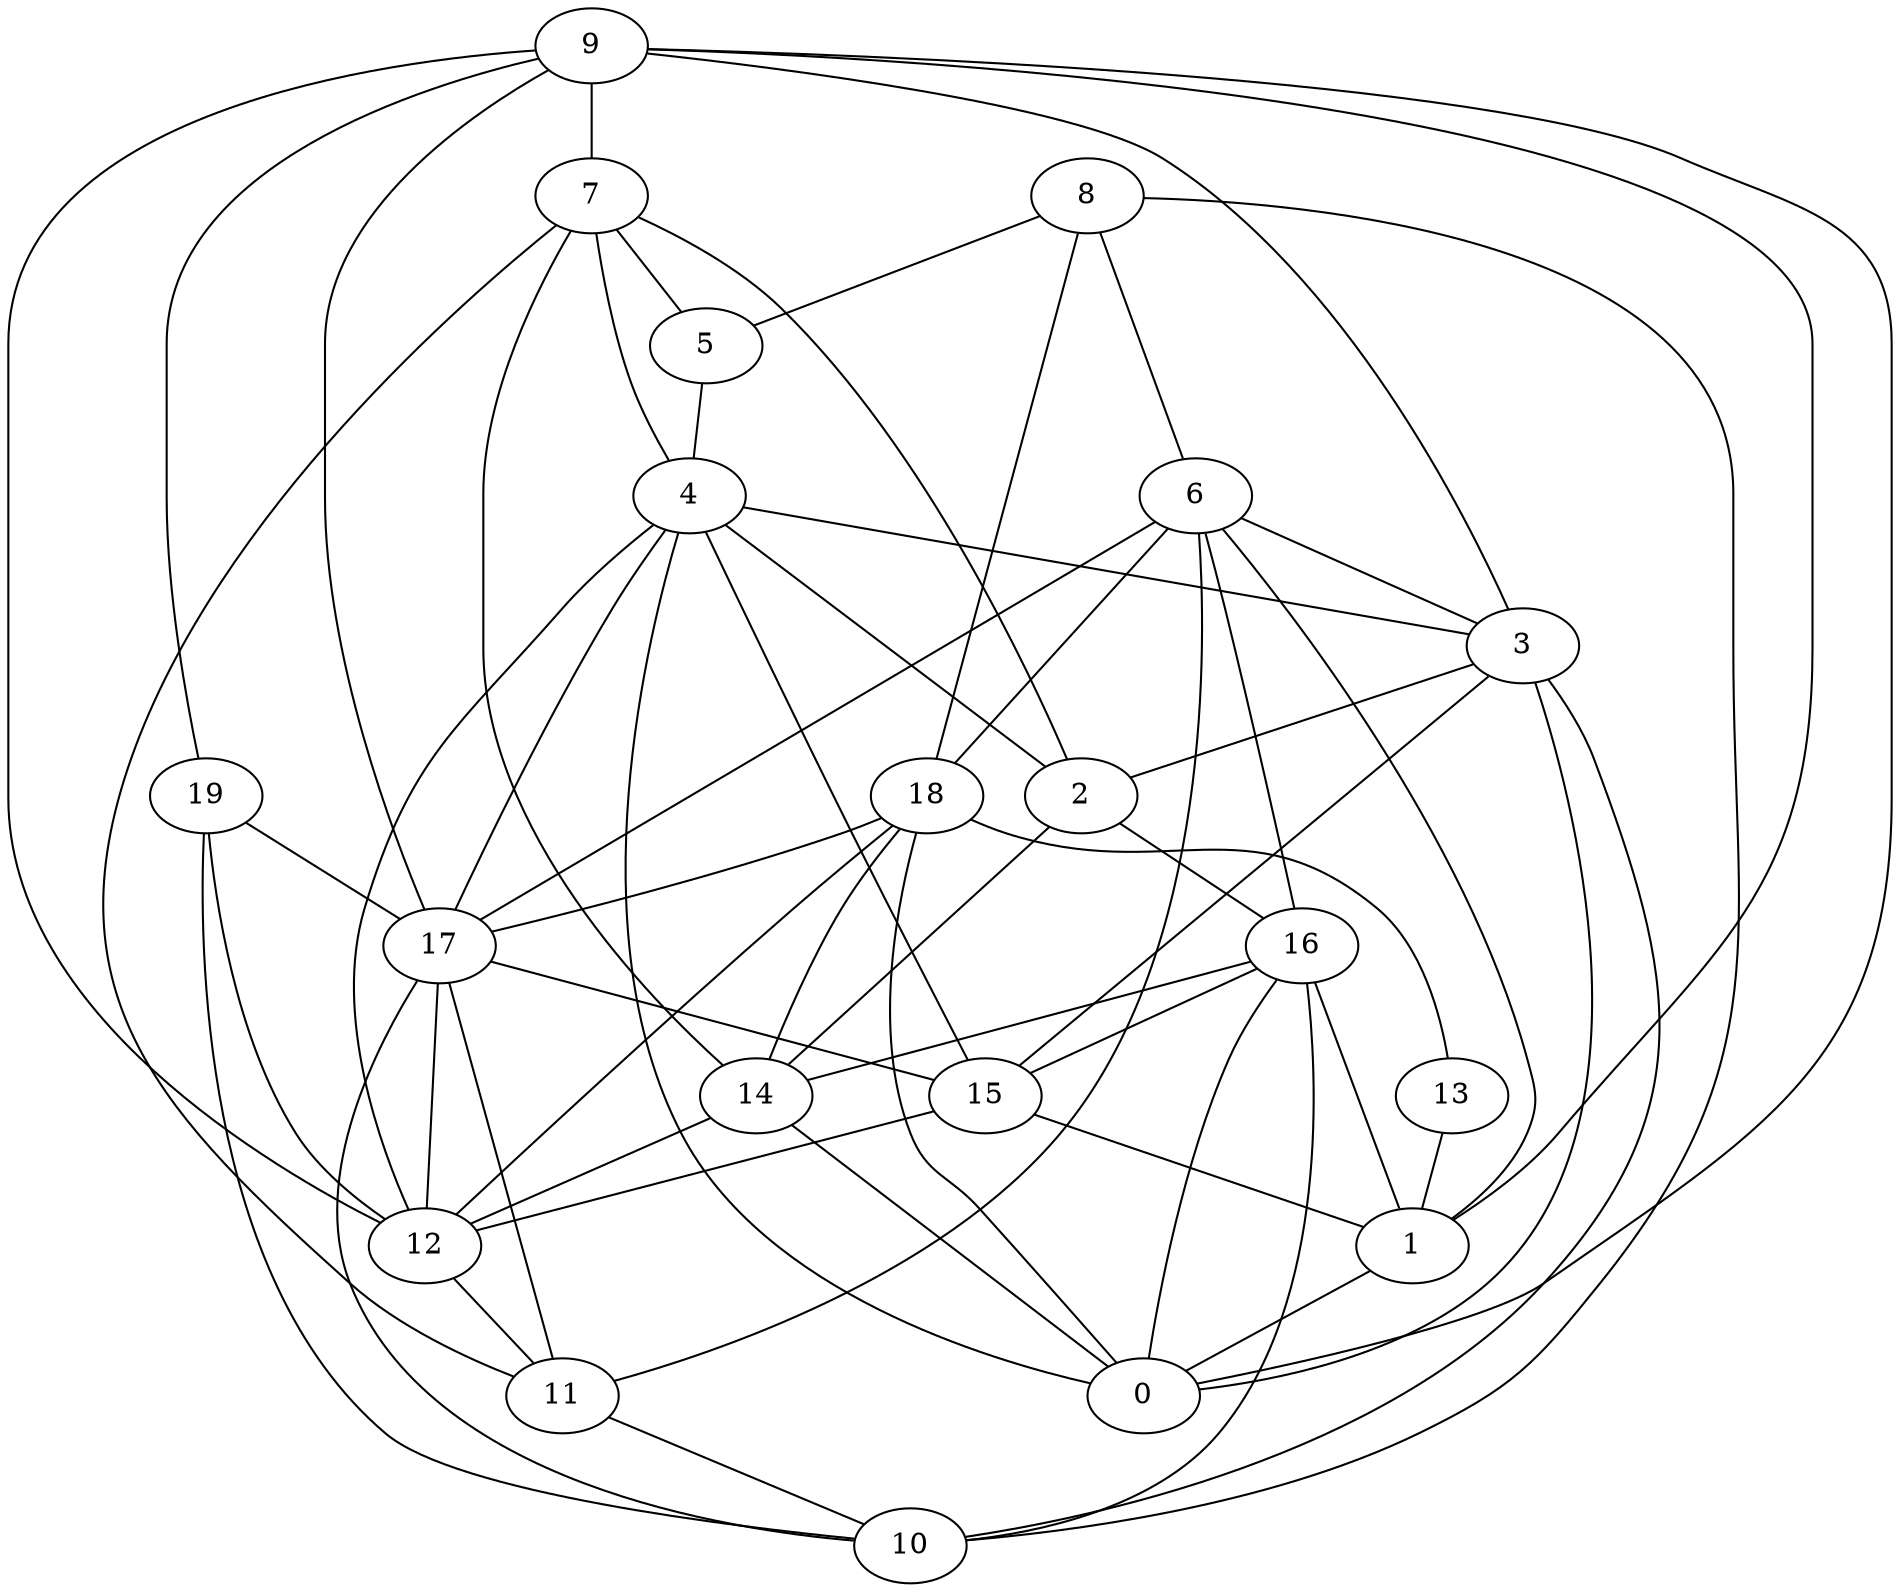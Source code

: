 digraph GG_graph {

subgraph G_graph {
edge [color = black]
"7" -> "2" [dir = none]
"7" -> "11" [dir = none]
"7" -> "14" [dir = none]
"16" -> "15" [dir = none]
"3" -> "15" [dir = none]
"9" -> "12" [dir = none]
"14" -> "0" [dir = none]
"6" -> "17" [dir = none]
"6" -> "3" [dir = none]
"19" -> "12" [dir = none]
"18" -> "12" [dir = none]
"18" -> "14" [dir = none]
"18" -> "13" [dir = none]
"11" -> "10" [dir = none]
"13" -> "1" [dir = none]
"15" -> "12" [dir = none]
"8" -> "5" [dir = none]
"8" -> "18" [dir = none]
"4" -> "3" [dir = none]
"9" -> "19" [dir = none]
"9" -> "0" [dir = none]
"4" -> "15" [dir = none]
"18" -> "17" [dir = none]
"8" -> "10" [dir = none]
"3" -> "10" [dir = none]
"7" -> "4" [dir = none]
"4" -> "17" [dir = none]
"16" -> "14" [dir = none]
"17" -> "10" [dir = none]
"17" -> "15" [dir = none]
"6" -> "1" [dir = none]
"7" -> "5" [dir = none]
"4" -> "2" [dir = none]
"2" -> "16" [dir = none]
"3" -> "2" [dir = none]
"19" -> "17" [dir = none]
"9" -> "3" [dir = none]
"6" -> "18" [dir = none]
"17" -> "11" [dir = none]
"9" -> "7" [dir = none]
"1" -> "0" [dir = none]
"4" -> "12" [dir = none]
"3" -> "0" [dir = none]
"9" -> "17" [dir = none]
"2" -> "14" [dir = none]
"19" -> "10" [dir = none]
"6" -> "11" [dir = none]
"16" -> "10" [dir = none]
"9" -> "1" [dir = none]
"17" -> "12" [dir = none]
"18" -> "0" [dir = none]
"16" -> "1" [dir = none]
"12" -> "11" [dir = none]
"4" -> "0" [dir = none]
"16" -> "0" [dir = none]
"5" -> "4" [dir = none]
"6" -> "16" [dir = none]
"15" -> "1" [dir = none]
"14" -> "12" [dir = none]
"8" -> "6" [dir = none]
}

}
